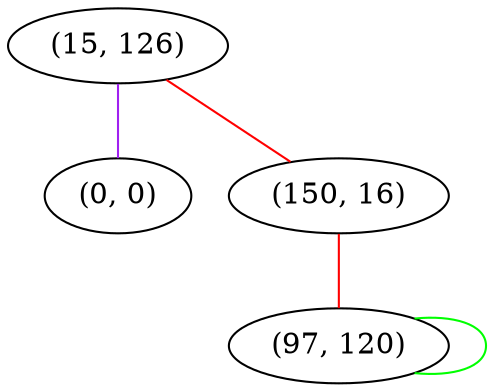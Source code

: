 graph "" {
"(15, 126)";
"(0, 0)";
"(150, 16)";
"(97, 120)";
"(15, 126)" -- "(0, 0)"  [color=purple, key=0, weight=4];
"(15, 126)" -- "(150, 16)"  [color=red, key=0, weight=1];
"(150, 16)" -- "(97, 120)"  [color=red, key=0, weight=1];
"(97, 120)" -- "(97, 120)"  [color=green, key=0, weight=2];
}
